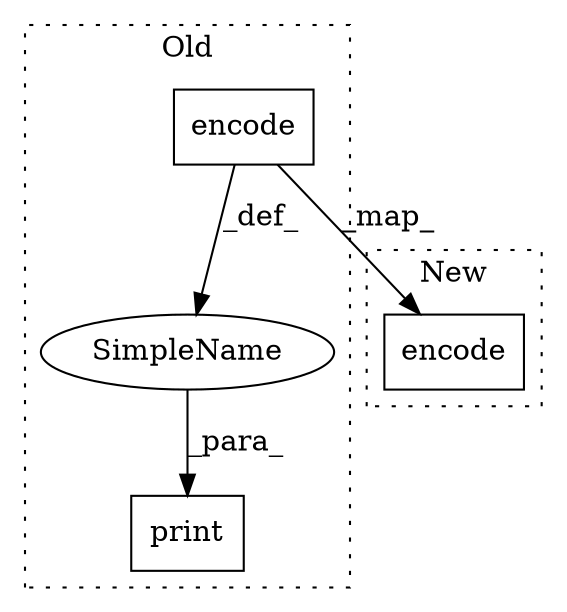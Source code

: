 digraph G {
subgraph cluster0 {
1 [label="encode" a="32" s="677,687" l="7,1" shape="box"];
3 [label="SimpleName" a="42" s="" l="" shape="ellipse"];
4 [label="print" a="32" s="663,689" l="6,1" shape="box"];
label = "Old";
style="dotted";
}
subgraph cluster1 {
2 [label="encode" a="32" s="666,676" l="7,1" shape="box"];
label = "New";
style="dotted";
}
1 -> 3 [label="_def_"];
1 -> 2 [label="_map_"];
3 -> 4 [label="_para_"];
}